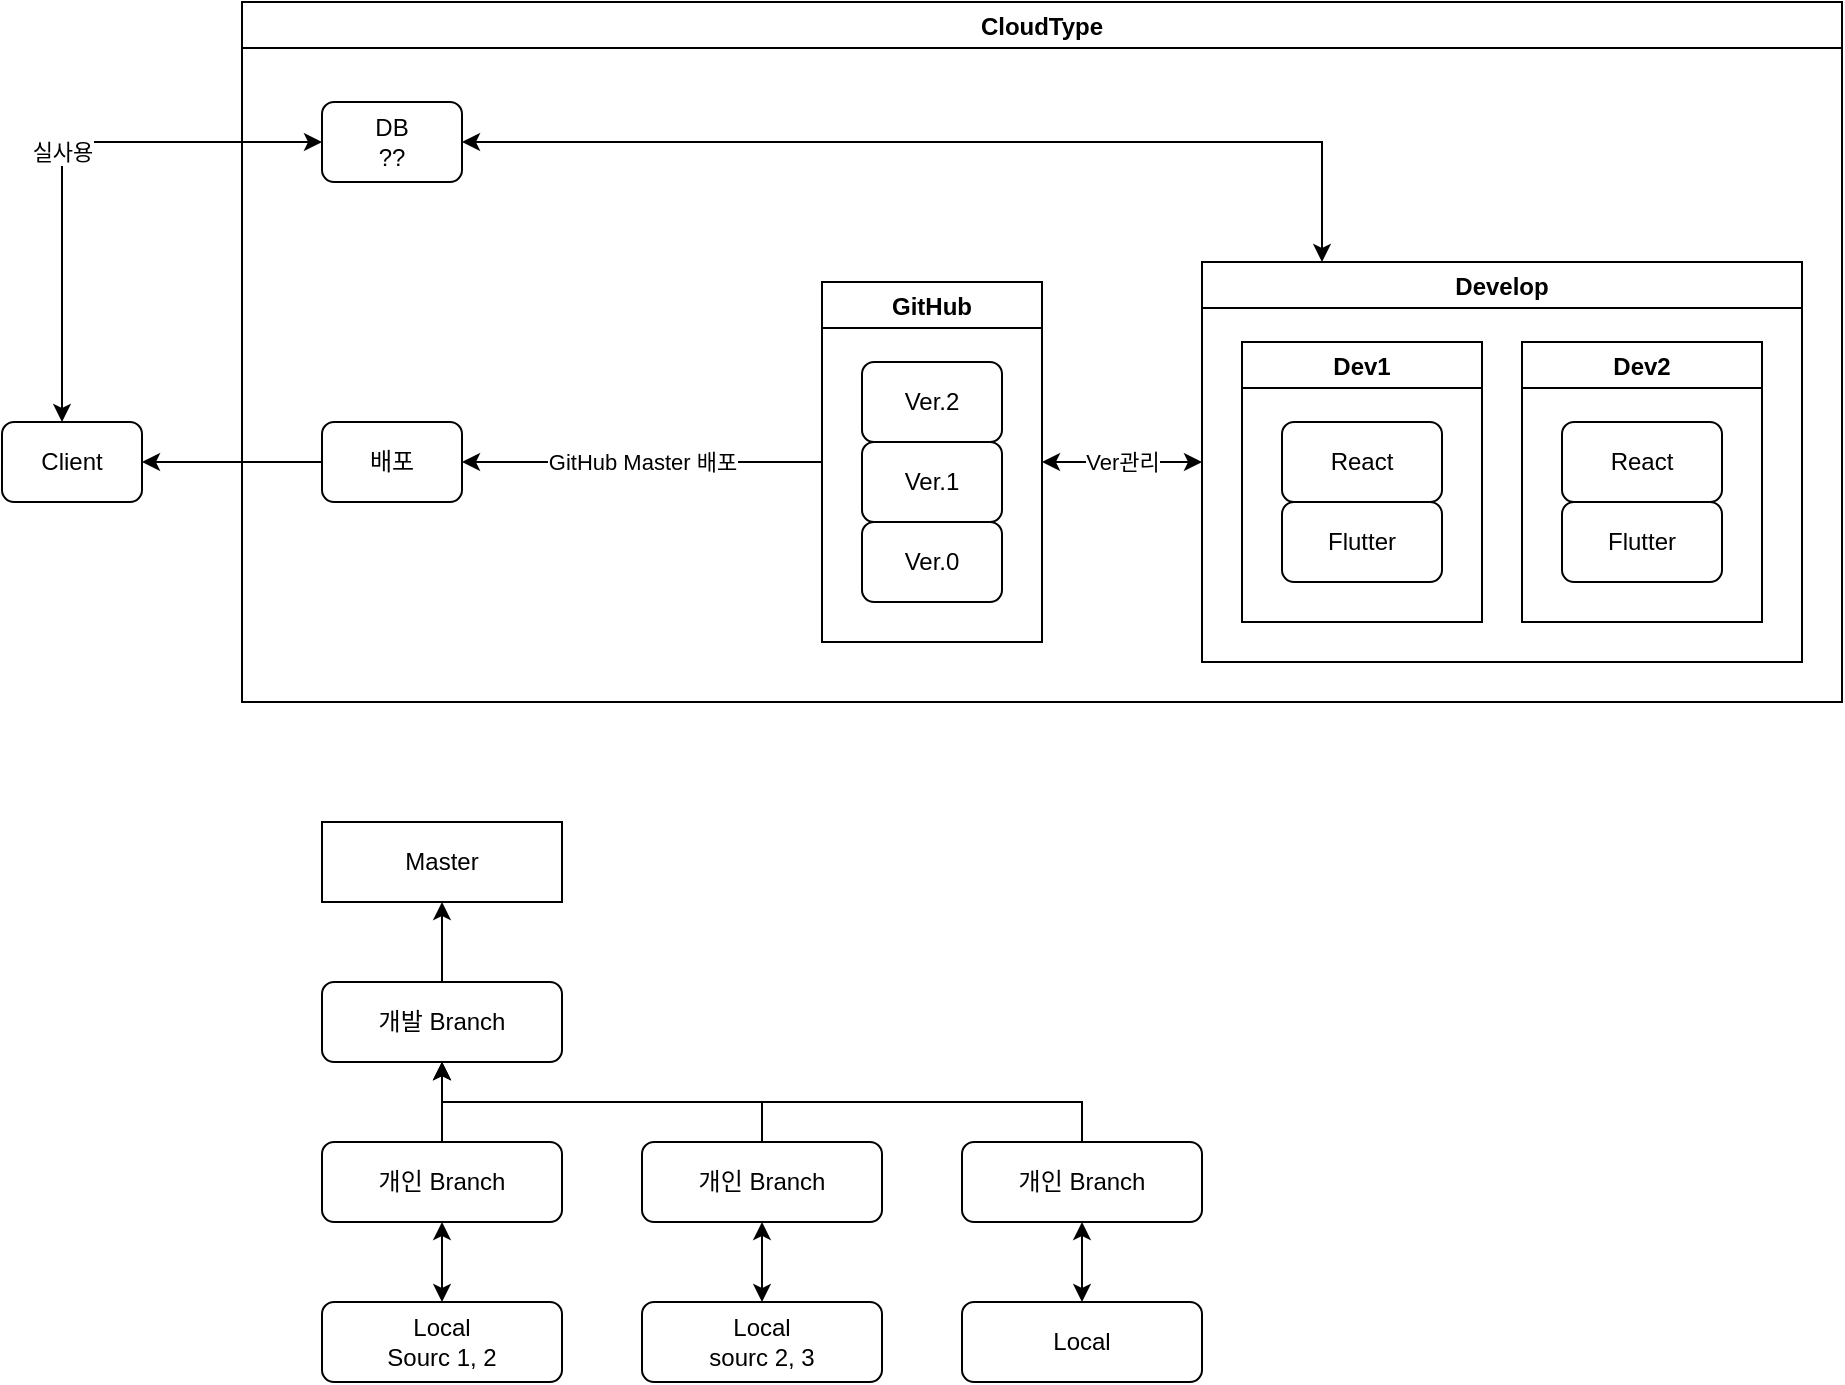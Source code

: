 <mxfile version="20.3.0" type="device"><diagram id="lrBDwS8WuO8kD6RXxL8x" name="페이지-1"><mxGraphModel dx="813" dy="494" grid="1" gridSize="10" guides="1" tooltips="1" connect="1" arrows="1" fold="1" page="1" pageScale="1" pageWidth="1169" pageHeight="827" math="0" shadow="0"><root><mxCell id="0"/><mxCell id="1" parent="0"/><mxCell id="Ccrn5XD8ZEY5IhFno-oo-2" value="CloudType" style="swimlane;" parent="1" vertex="1"><mxGeometry x="240" y="70" width="800" height="350" as="geometry"/></mxCell><mxCell id="Ccrn5XD8ZEY5IhFno-oo-3" value="DB&lt;br&gt;??" style="rounded=1;whiteSpace=wrap;html=1;" parent="Ccrn5XD8ZEY5IhFno-oo-2" vertex="1"><mxGeometry x="40" y="50" width="70" height="40" as="geometry"/></mxCell><mxCell id="Ccrn5XD8ZEY5IhFno-oo-19" value="GitHub" style="swimlane;" parent="Ccrn5XD8ZEY5IhFno-oo-2" vertex="1"><mxGeometry x="290" y="140" width="110" height="180" as="geometry"/></mxCell><mxCell id="Ccrn5XD8ZEY5IhFno-oo-20" value="Ver.2" style="rounded=1;whiteSpace=wrap;html=1;" parent="Ccrn5XD8ZEY5IhFno-oo-19" vertex="1"><mxGeometry x="20" y="40" width="70" height="40" as="geometry"/></mxCell><mxCell id="Ccrn5XD8ZEY5IhFno-oo-21" value="Ver.1" style="rounded=1;whiteSpace=wrap;html=1;" parent="Ccrn5XD8ZEY5IhFno-oo-19" vertex="1"><mxGeometry x="20" y="80" width="70" height="40" as="geometry"/></mxCell><mxCell id="Ccrn5XD8ZEY5IhFno-oo-22" value="Ver.0" style="rounded=1;whiteSpace=wrap;html=1;" parent="Ccrn5XD8ZEY5IhFno-oo-19" vertex="1"><mxGeometry x="20" y="120" width="70" height="40" as="geometry"/></mxCell><mxCell id="Ccrn5XD8ZEY5IhFno-oo-25" value="GitHub Master 배포" style="edgeStyle=orthogonalEdgeStyle;rounded=0;orthogonalLoop=1;jettySize=auto;html=1;" parent="Ccrn5XD8ZEY5IhFno-oo-2" source="Ccrn5XD8ZEY5IhFno-oo-19" target="Ccrn5XD8ZEY5IhFno-oo-31" edge="1"><mxGeometry relative="1" as="geometry"><mxPoint x="150" y="254.034" as="targetPoint"/></mxGeometry></mxCell><mxCell id="Ccrn5XD8ZEY5IhFno-oo-23" value="Ver관리" style="edgeStyle=orthogonalEdgeStyle;rounded=0;orthogonalLoop=1;jettySize=auto;html=1;startArrow=classic;startFill=1;" parent="Ccrn5XD8ZEY5IhFno-oo-2" source="nLOfph3ebR-7loCHSW0W-1" target="Ccrn5XD8ZEY5IhFno-oo-19" edge="1"><mxGeometry relative="1" as="geometry"/></mxCell><mxCell id="Ccrn5XD8ZEY5IhFno-oo-14" value="" style="edgeStyle=orthogonalEdgeStyle;rounded=0;orthogonalLoop=1;jettySize=auto;html=1;startArrow=classic;startFill=1;" parent="Ccrn5XD8ZEY5IhFno-oo-2" source="nLOfph3ebR-7loCHSW0W-1" target="Ccrn5XD8ZEY5IhFno-oo-3" edge="1"><mxGeometry relative="1" as="geometry"><mxPoint x="180" y="100" as="sourcePoint"/><Array as="points"><mxPoint x="540" y="70"/></Array></mxGeometry></mxCell><mxCell id="nLOfph3ebR-7loCHSW0W-1" value="Develop" style="swimlane;" vertex="1" parent="Ccrn5XD8ZEY5IhFno-oo-2"><mxGeometry x="480" y="130" width="300" height="200" as="geometry"/></mxCell><mxCell id="Ccrn5XD8ZEY5IhFno-oo-10" value="Dev1" style="swimlane;" parent="nLOfph3ebR-7loCHSW0W-1" vertex="1"><mxGeometry x="20" y="40" width="120" height="140" as="geometry"/></mxCell><mxCell id="Ccrn5XD8ZEY5IhFno-oo-4" value="React" style="rounded=1;whiteSpace=wrap;html=1;" parent="Ccrn5XD8ZEY5IhFno-oo-10" vertex="1"><mxGeometry x="20" y="40" width="80" height="40" as="geometry"/></mxCell><mxCell id="Ccrn5XD8ZEY5IhFno-oo-5" value="Flutter" style="rounded=1;whiteSpace=wrap;html=1;" parent="Ccrn5XD8ZEY5IhFno-oo-10" vertex="1"><mxGeometry x="20" y="80" width="80" height="40" as="geometry"/></mxCell><mxCell id="nLOfph3ebR-7loCHSW0W-6" value="Dev2" style="swimlane;" vertex="1" parent="nLOfph3ebR-7loCHSW0W-1"><mxGeometry x="160" y="40" width="120" height="140" as="geometry"/></mxCell><mxCell id="nLOfph3ebR-7loCHSW0W-7" value="React" style="rounded=1;whiteSpace=wrap;html=1;" vertex="1" parent="nLOfph3ebR-7loCHSW0W-6"><mxGeometry x="20" y="40" width="80" height="40" as="geometry"/></mxCell><mxCell id="nLOfph3ebR-7loCHSW0W-8" value="Flutter" style="rounded=1;whiteSpace=wrap;html=1;" vertex="1" parent="nLOfph3ebR-7loCHSW0W-6"><mxGeometry x="20" y="80" width="80" height="40" as="geometry"/></mxCell><mxCell id="Ccrn5XD8ZEY5IhFno-oo-31" value="배포" style="rounded=1;whiteSpace=wrap;html=1;" parent="Ccrn5XD8ZEY5IhFno-oo-2" vertex="1"><mxGeometry x="40" y="210" width="70" height="40" as="geometry"/></mxCell><mxCell id="Ccrn5XD8ZEY5IhFno-oo-27" value="실사용" style="edgeStyle=orthogonalEdgeStyle;rounded=0;orthogonalLoop=1;jettySize=auto;html=1;startArrow=classic;startFill=1;" parent="1" source="Ccrn5XD8ZEY5IhFno-oo-24" target="Ccrn5XD8ZEY5IhFno-oo-3" edge="1"><mxGeometry relative="1" as="geometry"><Array as="points"><mxPoint x="150" y="140"/></Array></mxGeometry></mxCell><mxCell id="Ccrn5XD8ZEY5IhFno-oo-24" value="Client" style="rounded=1;whiteSpace=wrap;html=1;" parent="1" vertex="1"><mxGeometry x="120" y="280" width="70" height="40" as="geometry"/></mxCell><mxCell id="Ccrn5XD8ZEY5IhFno-oo-29" style="edgeStyle=orthogonalEdgeStyle;rounded=0;orthogonalLoop=1;jettySize=auto;html=1;startArrow=none;startFill=0;" parent="1" source="Ccrn5XD8ZEY5IhFno-oo-31" target="Ccrn5XD8ZEY5IhFno-oo-24" edge="1"><mxGeometry relative="1" as="geometry"><mxPoint x="280" y="324.034" as="sourcePoint"/></mxGeometry></mxCell><mxCell id="nLOfph3ebR-7loCHSW0W-9" value="Master" style="rounded=0;whiteSpace=wrap;html=1;" vertex="1" parent="1"><mxGeometry x="280" y="480" width="120" height="40" as="geometry"/></mxCell><mxCell id="nLOfph3ebR-7loCHSW0W-21" style="edgeStyle=orthogonalEdgeStyle;rounded=0;orthogonalLoop=1;jettySize=auto;html=1;startArrow=none;startFill=0;" edge="1" parent="1" source="nLOfph3ebR-7loCHSW0W-10" target="nLOfph3ebR-7loCHSW0W-9"><mxGeometry relative="1" as="geometry"/></mxCell><mxCell id="nLOfph3ebR-7loCHSW0W-10" value="개발 Branch" style="rounded=1;whiteSpace=wrap;html=1;" vertex="1" parent="1"><mxGeometry x="280" y="560" width="120" height="40" as="geometry"/></mxCell><mxCell id="nLOfph3ebR-7loCHSW0W-17" style="edgeStyle=orthogonalEdgeStyle;rounded=0;orthogonalLoop=1;jettySize=auto;html=1;startArrow=classic;startFill=1;" edge="1" parent="1" source="nLOfph3ebR-7loCHSW0W-11" target="nLOfph3ebR-7loCHSW0W-16"><mxGeometry relative="1" as="geometry"/></mxCell><mxCell id="nLOfph3ebR-7loCHSW0W-18" style="edgeStyle=orthogonalEdgeStyle;rounded=0;orthogonalLoop=1;jettySize=auto;html=1;startArrow=none;startFill=0;" edge="1" parent="1" source="nLOfph3ebR-7loCHSW0W-11" target="nLOfph3ebR-7loCHSW0W-10"><mxGeometry relative="1" as="geometry"/></mxCell><mxCell id="nLOfph3ebR-7loCHSW0W-11" value="개인 Branch" style="rounded=1;whiteSpace=wrap;html=1;" vertex="1" parent="1"><mxGeometry x="280" y="640" width="120" height="40" as="geometry"/></mxCell><mxCell id="nLOfph3ebR-7loCHSW0W-19" style="edgeStyle=orthogonalEdgeStyle;rounded=0;orthogonalLoop=1;jettySize=auto;html=1;startArrow=none;startFill=0;" edge="1" parent="1" source="nLOfph3ebR-7loCHSW0W-12" target="nLOfph3ebR-7loCHSW0W-10"><mxGeometry relative="1" as="geometry"><Array as="points"><mxPoint x="500" y="620"/><mxPoint x="340" y="620"/></Array></mxGeometry></mxCell><mxCell id="nLOfph3ebR-7loCHSW0W-12" value="개인 Branch" style="rounded=1;whiteSpace=wrap;html=1;" vertex="1" parent="1"><mxGeometry x="440" y="640" width="120" height="40" as="geometry"/></mxCell><mxCell id="nLOfph3ebR-7loCHSW0W-20" style="edgeStyle=orthogonalEdgeStyle;rounded=0;orthogonalLoop=1;jettySize=auto;html=1;startArrow=none;startFill=0;" edge="1" parent="1" source="nLOfph3ebR-7loCHSW0W-13" target="nLOfph3ebR-7loCHSW0W-10"><mxGeometry relative="1" as="geometry"><Array as="points"><mxPoint x="660" y="620"/><mxPoint x="340" y="620"/></Array></mxGeometry></mxCell><mxCell id="nLOfph3ebR-7loCHSW0W-13" value="개인 Branch" style="rounded=1;whiteSpace=wrap;html=1;" vertex="1" parent="1"><mxGeometry x="600" y="640" width="120" height="40" as="geometry"/></mxCell><mxCell id="nLOfph3ebR-7loCHSW0W-16" value="Local&lt;br&gt;Sourc 1, 2" style="rounded=1;whiteSpace=wrap;html=1;" vertex="1" parent="1"><mxGeometry x="280" y="720" width="120" height="40" as="geometry"/></mxCell><mxCell id="nLOfph3ebR-7loCHSW0W-22" style="edgeStyle=orthogonalEdgeStyle;rounded=0;orthogonalLoop=1;jettySize=auto;html=1;startArrow=classic;startFill=1;" edge="1" parent="1" target="nLOfph3ebR-7loCHSW0W-23" source="nLOfph3ebR-7loCHSW0W-12"><mxGeometry relative="1" as="geometry"><mxPoint x="500" y="680" as="sourcePoint"/></mxGeometry></mxCell><mxCell id="nLOfph3ebR-7loCHSW0W-23" value="Local&lt;br&gt;sourc 2, 3" style="rounded=1;whiteSpace=wrap;html=1;" vertex="1" parent="1"><mxGeometry x="440" y="720" width="120" height="40" as="geometry"/></mxCell><mxCell id="nLOfph3ebR-7loCHSW0W-24" style="edgeStyle=orthogonalEdgeStyle;rounded=0;orthogonalLoop=1;jettySize=auto;html=1;startArrow=classic;startFill=1;" edge="1" parent="1" target="nLOfph3ebR-7loCHSW0W-25" source="nLOfph3ebR-7loCHSW0W-13"><mxGeometry relative="1" as="geometry"><mxPoint x="660" y="680" as="sourcePoint"/></mxGeometry></mxCell><mxCell id="nLOfph3ebR-7loCHSW0W-25" value="Local" style="rounded=1;whiteSpace=wrap;html=1;" vertex="1" parent="1"><mxGeometry x="600" y="720" width="120" height="40" as="geometry"/></mxCell></root></mxGraphModel></diagram></mxfile>